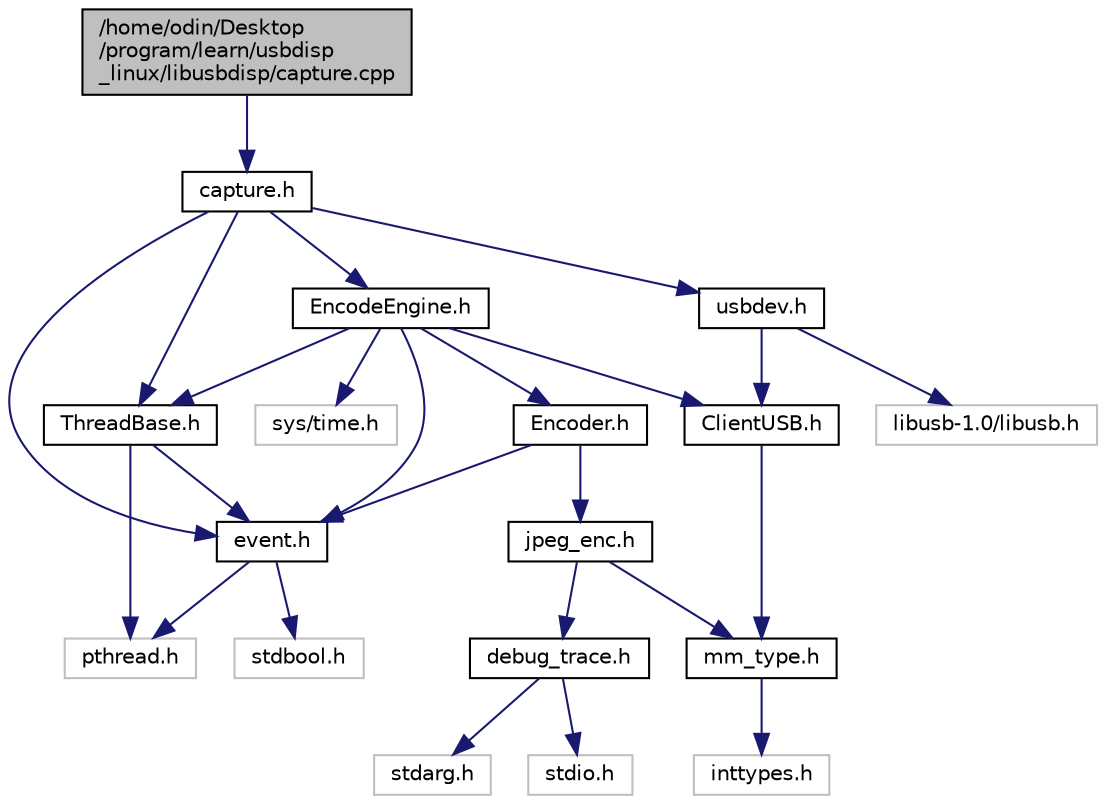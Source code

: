 digraph "/home/odin/Desktop/program/learn/usbdisp_linux/libusbdisp/capture.cpp"
{
 // LATEX_PDF_SIZE
  edge [fontname="Helvetica",fontsize="10",labelfontname="Helvetica",labelfontsize="10"];
  node [fontname="Helvetica",fontsize="10",shape=record];
  Node1 [label="/home/odin/Desktop\l/program/learn/usbdisp\l_linux/libusbdisp/capture.cpp",height=0.2,width=0.4,color="black", fillcolor="grey75", style="filled", fontcolor="black",tooltip=" "];
  Node1 -> Node2 [color="midnightblue",fontsize="10",style="solid"];
  Node2 [label="capture.h",height=0.2,width=0.4,color="black", fillcolor="white", style="filled",URL="$capture_8h.html",tooltip=" "];
  Node2 -> Node3 [color="midnightblue",fontsize="10",style="solid"];
  Node3 [label="ThreadBase.h",height=0.2,width=0.4,color="black", fillcolor="white", style="filled",URL="$ThreadBase_8h.html",tooltip=" "];
  Node3 -> Node4 [color="midnightblue",fontsize="10",style="solid"];
  Node4 [label="pthread.h",height=0.2,width=0.4,color="grey75", fillcolor="white", style="filled",tooltip=" "];
  Node3 -> Node5 [color="midnightblue",fontsize="10",style="solid"];
  Node5 [label="event.h",height=0.2,width=0.4,color="black", fillcolor="white", style="filled",URL="$event_8h.html",tooltip=" "];
  Node5 -> Node4 [color="midnightblue",fontsize="10",style="solid"];
  Node5 -> Node6 [color="midnightblue",fontsize="10",style="solid"];
  Node6 [label="stdbool.h",height=0.2,width=0.4,color="grey75", fillcolor="white", style="filled",tooltip=" "];
  Node2 -> Node5 [color="midnightblue",fontsize="10",style="solid"];
  Node2 -> Node7 [color="midnightblue",fontsize="10",style="solid"];
  Node7 [label="usbdev.h",height=0.2,width=0.4,color="black", fillcolor="white", style="filled",URL="$usbdev_8h.html",tooltip=" "];
  Node7 -> Node8 [color="midnightblue",fontsize="10",style="solid"];
  Node8 [label="ClientUSB.h",height=0.2,width=0.4,color="black", fillcolor="white", style="filled",URL="$ClientUSB_8h.html",tooltip=" "];
  Node8 -> Node9 [color="midnightblue",fontsize="10",style="solid"];
  Node9 [label="mm_type.h",height=0.2,width=0.4,color="black", fillcolor="white", style="filled",URL="$mm__type_8h.html",tooltip=" "];
  Node9 -> Node10 [color="midnightblue",fontsize="10",style="solid"];
  Node10 [label="inttypes.h",height=0.2,width=0.4,color="grey75", fillcolor="white", style="filled",tooltip=" "];
  Node7 -> Node11 [color="midnightblue",fontsize="10",style="solid"];
  Node11 [label="libusb-1.0/libusb.h",height=0.2,width=0.4,color="grey75", fillcolor="white", style="filled",tooltip=" "];
  Node2 -> Node12 [color="midnightblue",fontsize="10",style="solid"];
  Node12 [label="EncodeEngine.h",height=0.2,width=0.4,color="black", fillcolor="white", style="filled",URL="$EncodeEngine_8h.html",tooltip=" "];
  Node12 -> Node3 [color="midnightblue",fontsize="10",style="solid"];
  Node12 -> Node5 [color="midnightblue",fontsize="10",style="solid"];
  Node12 -> Node8 [color="midnightblue",fontsize="10",style="solid"];
  Node12 -> Node13 [color="midnightblue",fontsize="10",style="solid"];
  Node13 [label="Encoder.h",height=0.2,width=0.4,color="black", fillcolor="white", style="filled",URL="$Encoder_8h.html",tooltip=" "];
  Node13 -> Node5 [color="midnightblue",fontsize="10",style="solid"];
  Node13 -> Node14 [color="midnightblue",fontsize="10",style="solid"];
  Node14 [label="jpeg_enc.h",height=0.2,width=0.4,color="black", fillcolor="white", style="filled",URL="$jpeg__enc_8h.html",tooltip=" "];
  Node14 -> Node9 [color="midnightblue",fontsize="10",style="solid"];
  Node14 -> Node15 [color="midnightblue",fontsize="10",style="solid"];
  Node15 [label="debug_trace.h",height=0.2,width=0.4,color="black", fillcolor="white", style="filled",URL="$debug__trace_8h.html",tooltip=" "];
  Node15 -> Node16 [color="midnightblue",fontsize="10",style="solid"];
  Node16 [label="stdio.h",height=0.2,width=0.4,color="grey75", fillcolor="white", style="filled",tooltip=" "];
  Node15 -> Node17 [color="midnightblue",fontsize="10",style="solid"];
  Node17 [label="stdarg.h",height=0.2,width=0.4,color="grey75", fillcolor="white", style="filled",tooltip=" "];
  Node12 -> Node18 [color="midnightblue",fontsize="10",style="solid"];
  Node18 [label="sys/time.h",height=0.2,width=0.4,color="grey75", fillcolor="white", style="filled",tooltip=" "];
}
